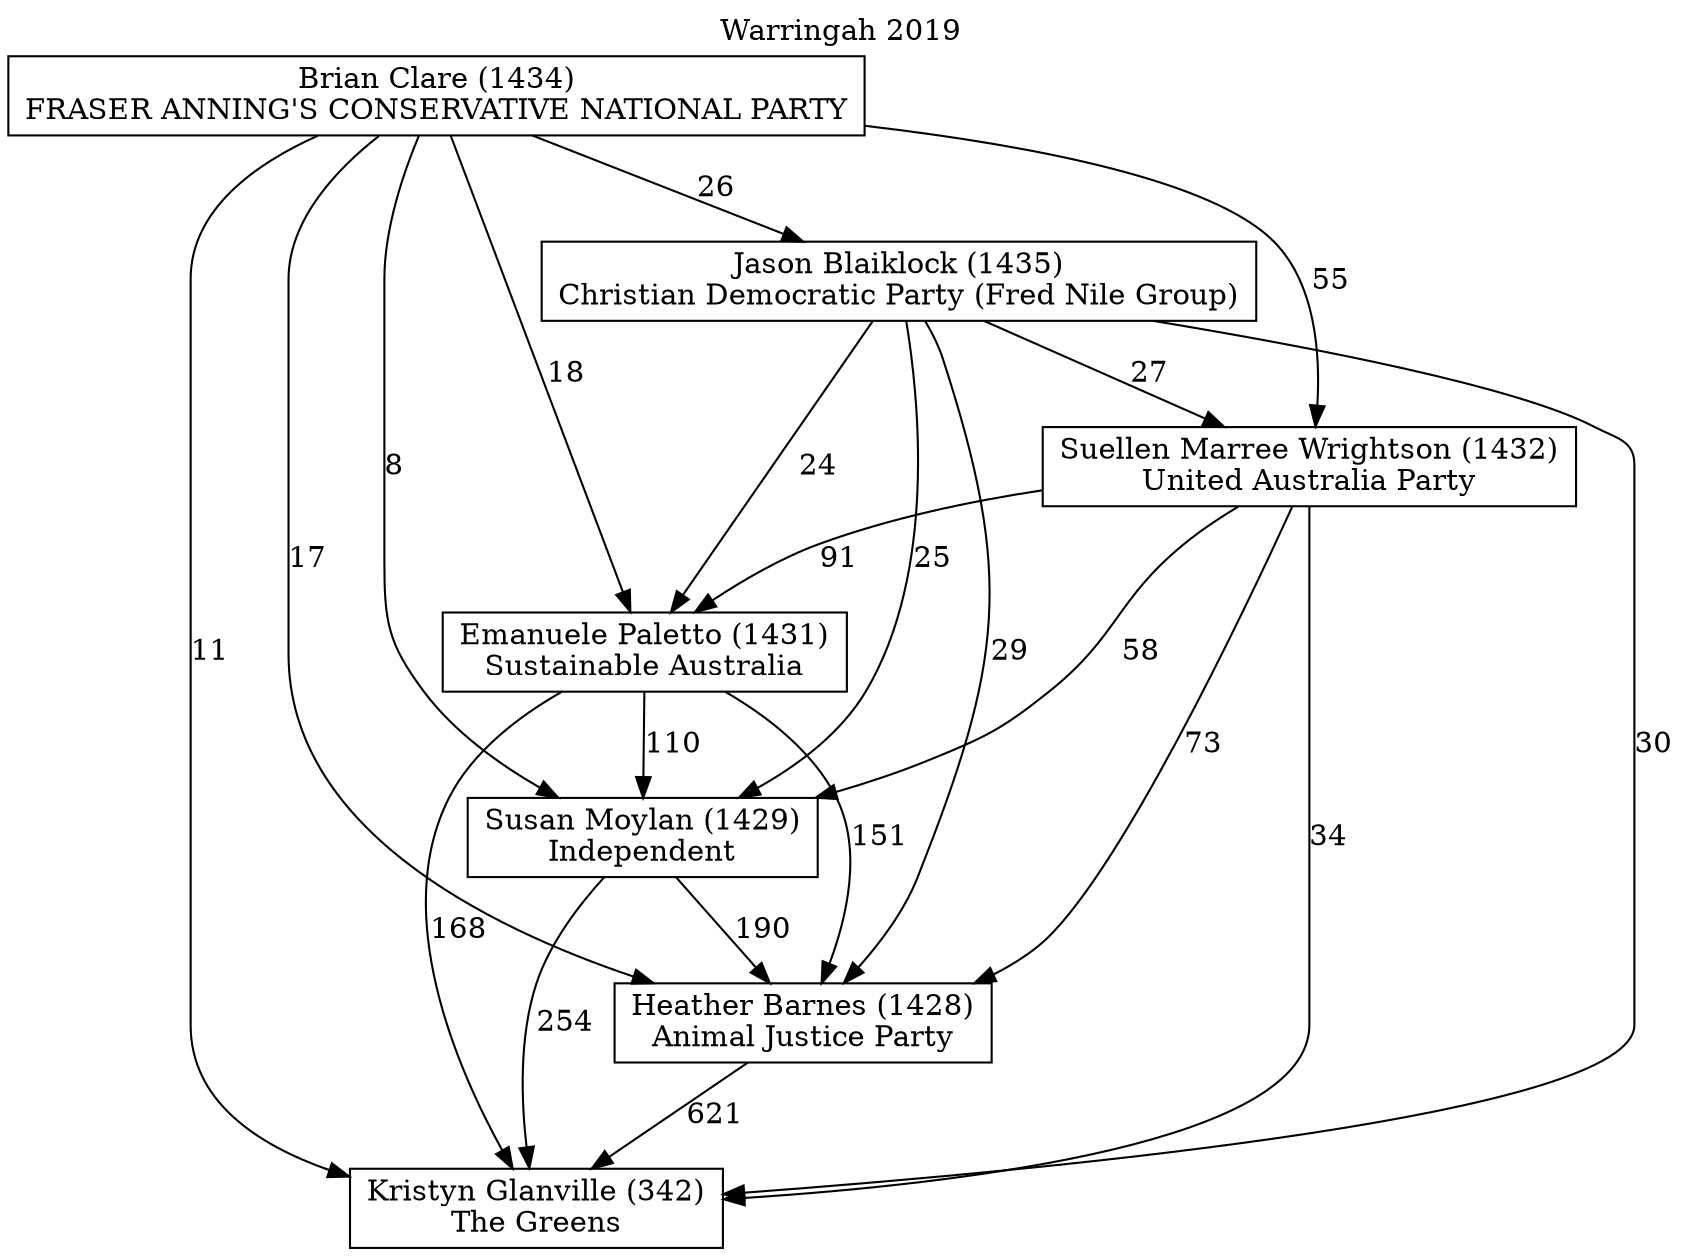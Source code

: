 // House preference flow
digraph "Kristyn Glanville (342)_Warringah_2019" {
	graph [label="Warringah 2019" labelloc=t]
	node [shape=box]
	"Kristyn Glanville (342)" [label="Kristyn Glanville (342)
The Greens"]
	"Heather Barnes (1428)" [label="Heather Barnes (1428)
Animal Justice Party"]
	"Susan Moylan (1429)" [label="Susan Moylan (1429)
Independent"]
	"Emanuele Paletto (1431)" [label="Emanuele Paletto (1431)
Sustainable Australia"]
	"Suellen Marree Wrightson (1432)" [label="Suellen Marree Wrightson (1432)
United Australia Party"]
	"Jason Blaiklock (1435)" [label="Jason Blaiklock (1435)
Christian Democratic Party (Fred Nile Group)"]
	"Brian Clare (1434)" [label="Brian Clare (1434)
FRASER ANNING'S CONSERVATIVE NATIONAL PARTY"]
	"Kristyn Glanville (342)" [label="Kristyn Glanville (342)
The Greens"]
	"Susan Moylan (1429)" [label="Susan Moylan (1429)
Independent"]
	"Emanuele Paletto (1431)" [label="Emanuele Paletto (1431)
Sustainable Australia"]
	"Suellen Marree Wrightson (1432)" [label="Suellen Marree Wrightson (1432)
United Australia Party"]
	"Jason Blaiklock (1435)" [label="Jason Blaiklock (1435)
Christian Democratic Party (Fred Nile Group)"]
	"Brian Clare (1434)" [label="Brian Clare (1434)
FRASER ANNING'S CONSERVATIVE NATIONAL PARTY"]
	"Kristyn Glanville (342)" [label="Kristyn Glanville (342)
The Greens"]
	"Emanuele Paletto (1431)" [label="Emanuele Paletto (1431)
Sustainable Australia"]
	"Suellen Marree Wrightson (1432)" [label="Suellen Marree Wrightson (1432)
United Australia Party"]
	"Jason Blaiklock (1435)" [label="Jason Blaiklock (1435)
Christian Democratic Party (Fred Nile Group)"]
	"Brian Clare (1434)" [label="Brian Clare (1434)
FRASER ANNING'S CONSERVATIVE NATIONAL PARTY"]
	"Kristyn Glanville (342)" [label="Kristyn Glanville (342)
The Greens"]
	"Suellen Marree Wrightson (1432)" [label="Suellen Marree Wrightson (1432)
United Australia Party"]
	"Jason Blaiklock (1435)" [label="Jason Blaiklock (1435)
Christian Democratic Party (Fred Nile Group)"]
	"Brian Clare (1434)" [label="Brian Clare (1434)
FRASER ANNING'S CONSERVATIVE NATIONAL PARTY"]
	"Kristyn Glanville (342)" [label="Kristyn Glanville (342)
The Greens"]
	"Jason Blaiklock (1435)" [label="Jason Blaiklock (1435)
Christian Democratic Party (Fred Nile Group)"]
	"Brian Clare (1434)" [label="Brian Clare (1434)
FRASER ANNING'S CONSERVATIVE NATIONAL PARTY"]
	"Kristyn Glanville (342)" [label="Kristyn Glanville (342)
The Greens"]
	"Brian Clare (1434)" [label="Brian Clare (1434)
FRASER ANNING'S CONSERVATIVE NATIONAL PARTY"]
	"Brian Clare (1434)" [label="Brian Clare (1434)
FRASER ANNING'S CONSERVATIVE NATIONAL PARTY"]
	"Jason Blaiklock (1435)" [label="Jason Blaiklock (1435)
Christian Democratic Party (Fred Nile Group)"]
	"Brian Clare (1434)" [label="Brian Clare (1434)
FRASER ANNING'S CONSERVATIVE NATIONAL PARTY"]
	"Brian Clare (1434)" [label="Brian Clare (1434)
FRASER ANNING'S CONSERVATIVE NATIONAL PARTY"]
	"Suellen Marree Wrightson (1432)" [label="Suellen Marree Wrightson (1432)
United Australia Party"]
	"Jason Blaiklock (1435)" [label="Jason Blaiklock (1435)
Christian Democratic Party (Fred Nile Group)"]
	"Brian Clare (1434)" [label="Brian Clare (1434)
FRASER ANNING'S CONSERVATIVE NATIONAL PARTY"]
	"Suellen Marree Wrightson (1432)" [label="Suellen Marree Wrightson (1432)
United Australia Party"]
	"Brian Clare (1434)" [label="Brian Clare (1434)
FRASER ANNING'S CONSERVATIVE NATIONAL PARTY"]
	"Brian Clare (1434)" [label="Brian Clare (1434)
FRASER ANNING'S CONSERVATIVE NATIONAL PARTY"]
	"Jason Blaiklock (1435)" [label="Jason Blaiklock (1435)
Christian Democratic Party (Fred Nile Group)"]
	"Brian Clare (1434)" [label="Brian Clare (1434)
FRASER ANNING'S CONSERVATIVE NATIONAL PARTY"]
	"Brian Clare (1434)" [label="Brian Clare (1434)
FRASER ANNING'S CONSERVATIVE NATIONAL PARTY"]
	"Emanuele Paletto (1431)" [label="Emanuele Paletto (1431)
Sustainable Australia"]
	"Suellen Marree Wrightson (1432)" [label="Suellen Marree Wrightson (1432)
United Australia Party"]
	"Jason Blaiklock (1435)" [label="Jason Blaiklock (1435)
Christian Democratic Party (Fred Nile Group)"]
	"Brian Clare (1434)" [label="Brian Clare (1434)
FRASER ANNING'S CONSERVATIVE NATIONAL PARTY"]
	"Emanuele Paletto (1431)" [label="Emanuele Paletto (1431)
Sustainable Australia"]
	"Jason Blaiklock (1435)" [label="Jason Blaiklock (1435)
Christian Democratic Party (Fred Nile Group)"]
	"Brian Clare (1434)" [label="Brian Clare (1434)
FRASER ANNING'S CONSERVATIVE NATIONAL PARTY"]
	"Emanuele Paletto (1431)" [label="Emanuele Paletto (1431)
Sustainable Australia"]
	"Brian Clare (1434)" [label="Brian Clare (1434)
FRASER ANNING'S CONSERVATIVE NATIONAL PARTY"]
	"Brian Clare (1434)" [label="Brian Clare (1434)
FRASER ANNING'S CONSERVATIVE NATIONAL PARTY"]
	"Jason Blaiklock (1435)" [label="Jason Blaiklock (1435)
Christian Democratic Party (Fred Nile Group)"]
	"Brian Clare (1434)" [label="Brian Clare (1434)
FRASER ANNING'S CONSERVATIVE NATIONAL PARTY"]
	"Brian Clare (1434)" [label="Brian Clare (1434)
FRASER ANNING'S CONSERVATIVE NATIONAL PARTY"]
	"Suellen Marree Wrightson (1432)" [label="Suellen Marree Wrightson (1432)
United Australia Party"]
	"Jason Blaiklock (1435)" [label="Jason Blaiklock (1435)
Christian Democratic Party (Fred Nile Group)"]
	"Brian Clare (1434)" [label="Brian Clare (1434)
FRASER ANNING'S CONSERVATIVE NATIONAL PARTY"]
	"Suellen Marree Wrightson (1432)" [label="Suellen Marree Wrightson (1432)
United Australia Party"]
	"Brian Clare (1434)" [label="Brian Clare (1434)
FRASER ANNING'S CONSERVATIVE NATIONAL PARTY"]
	"Brian Clare (1434)" [label="Brian Clare (1434)
FRASER ANNING'S CONSERVATIVE NATIONAL PARTY"]
	"Jason Blaiklock (1435)" [label="Jason Blaiklock (1435)
Christian Democratic Party (Fred Nile Group)"]
	"Brian Clare (1434)" [label="Brian Clare (1434)
FRASER ANNING'S CONSERVATIVE NATIONAL PARTY"]
	"Brian Clare (1434)" [label="Brian Clare (1434)
FRASER ANNING'S CONSERVATIVE NATIONAL PARTY"]
	"Susan Moylan (1429)" [label="Susan Moylan (1429)
Independent"]
	"Emanuele Paletto (1431)" [label="Emanuele Paletto (1431)
Sustainable Australia"]
	"Suellen Marree Wrightson (1432)" [label="Suellen Marree Wrightson (1432)
United Australia Party"]
	"Jason Blaiklock (1435)" [label="Jason Blaiklock (1435)
Christian Democratic Party (Fred Nile Group)"]
	"Brian Clare (1434)" [label="Brian Clare (1434)
FRASER ANNING'S CONSERVATIVE NATIONAL PARTY"]
	"Susan Moylan (1429)" [label="Susan Moylan (1429)
Independent"]
	"Suellen Marree Wrightson (1432)" [label="Suellen Marree Wrightson (1432)
United Australia Party"]
	"Jason Blaiklock (1435)" [label="Jason Blaiklock (1435)
Christian Democratic Party (Fred Nile Group)"]
	"Brian Clare (1434)" [label="Brian Clare (1434)
FRASER ANNING'S CONSERVATIVE NATIONAL PARTY"]
	"Susan Moylan (1429)" [label="Susan Moylan (1429)
Independent"]
	"Jason Blaiklock (1435)" [label="Jason Blaiklock (1435)
Christian Democratic Party (Fred Nile Group)"]
	"Brian Clare (1434)" [label="Brian Clare (1434)
FRASER ANNING'S CONSERVATIVE NATIONAL PARTY"]
	"Susan Moylan (1429)" [label="Susan Moylan (1429)
Independent"]
	"Brian Clare (1434)" [label="Brian Clare (1434)
FRASER ANNING'S CONSERVATIVE NATIONAL PARTY"]
	"Brian Clare (1434)" [label="Brian Clare (1434)
FRASER ANNING'S CONSERVATIVE NATIONAL PARTY"]
	"Jason Blaiklock (1435)" [label="Jason Blaiklock (1435)
Christian Democratic Party (Fred Nile Group)"]
	"Brian Clare (1434)" [label="Brian Clare (1434)
FRASER ANNING'S CONSERVATIVE NATIONAL PARTY"]
	"Brian Clare (1434)" [label="Brian Clare (1434)
FRASER ANNING'S CONSERVATIVE NATIONAL PARTY"]
	"Suellen Marree Wrightson (1432)" [label="Suellen Marree Wrightson (1432)
United Australia Party"]
	"Jason Blaiklock (1435)" [label="Jason Blaiklock (1435)
Christian Democratic Party (Fred Nile Group)"]
	"Brian Clare (1434)" [label="Brian Clare (1434)
FRASER ANNING'S CONSERVATIVE NATIONAL PARTY"]
	"Suellen Marree Wrightson (1432)" [label="Suellen Marree Wrightson (1432)
United Australia Party"]
	"Brian Clare (1434)" [label="Brian Clare (1434)
FRASER ANNING'S CONSERVATIVE NATIONAL PARTY"]
	"Brian Clare (1434)" [label="Brian Clare (1434)
FRASER ANNING'S CONSERVATIVE NATIONAL PARTY"]
	"Jason Blaiklock (1435)" [label="Jason Blaiklock (1435)
Christian Democratic Party (Fred Nile Group)"]
	"Brian Clare (1434)" [label="Brian Clare (1434)
FRASER ANNING'S CONSERVATIVE NATIONAL PARTY"]
	"Brian Clare (1434)" [label="Brian Clare (1434)
FRASER ANNING'S CONSERVATIVE NATIONAL PARTY"]
	"Emanuele Paletto (1431)" [label="Emanuele Paletto (1431)
Sustainable Australia"]
	"Suellen Marree Wrightson (1432)" [label="Suellen Marree Wrightson (1432)
United Australia Party"]
	"Jason Blaiklock (1435)" [label="Jason Blaiklock (1435)
Christian Democratic Party (Fred Nile Group)"]
	"Brian Clare (1434)" [label="Brian Clare (1434)
FRASER ANNING'S CONSERVATIVE NATIONAL PARTY"]
	"Emanuele Paletto (1431)" [label="Emanuele Paletto (1431)
Sustainable Australia"]
	"Jason Blaiklock (1435)" [label="Jason Blaiklock (1435)
Christian Democratic Party (Fred Nile Group)"]
	"Brian Clare (1434)" [label="Brian Clare (1434)
FRASER ANNING'S CONSERVATIVE NATIONAL PARTY"]
	"Emanuele Paletto (1431)" [label="Emanuele Paletto (1431)
Sustainable Australia"]
	"Brian Clare (1434)" [label="Brian Clare (1434)
FRASER ANNING'S CONSERVATIVE NATIONAL PARTY"]
	"Brian Clare (1434)" [label="Brian Clare (1434)
FRASER ANNING'S CONSERVATIVE NATIONAL PARTY"]
	"Jason Blaiklock (1435)" [label="Jason Blaiklock (1435)
Christian Democratic Party (Fred Nile Group)"]
	"Brian Clare (1434)" [label="Brian Clare (1434)
FRASER ANNING'S CONSERVATIVE NATIONAL PARTY"]
	"Brian Clare (1434)" [label="Brian Clare (1434)
FRASER ANNING'S CONSERVATIVE NATIONAL PARTY"]
	"Suellen Marree Wrightson (1432)" [label="Suellen Marree Wrightson (1432)
United Australia Party"]
	"Jason Blaiklock (1435)" [label="Jason Blaiklock (1435)
Christian Democratic Party (Fred Nile Group)"]
	"Brian Clare (1434)" [label="Brian Clare (1434)
FRASER ANNING'S CONSERVATIVE NATIONAL PARTY"]
	"Suellen Marree Wrightson (1432)" [label="Suellen Marree Wrightson (1432)
United Australia Party"]
	"Brian Clare (1434)" [label="Brian Clare (1434)
FRASER ANNING'S CONSERVATIVE NATIONAL PARTY"]
	"Brian Clare (1434)" [label="Brian Clare (1434)
FRASER ANNING'S CONSERVATIVE NATIONAL PARTY"]
	"Jason Blaiklock (1435)" [label="Jason Blaiklock (1435)
Christian Democratic Party (Fred Nile Group)"]
	"Brian Clare (1434)" [label="Brian Clare (1434)
FRASER ANNING'S CONSERVATIVE NATIONAL PARTY"]
	"Brian Clare (1434)" [label="Brian Clare (1434)
FRASER ANNING'S CONSERVATIVE NATIONAL PARTY"]
	"Heather Barnes (1428)" [label="Heather Barnes (1428)
Animal Justice Party"]
	"Susan Moylan (1429)" [label="Susan Moylan (1429)
Independent"]
	"Emanuele Paletto (1431)" [label="Emanuele Paletto (1431)
Sustainable Australia"]
	"Suellen Marree Wrightson (1432)" [label="Suellen Marree Wrightson (1432)
United Australia Party"]
	"Jason Blaiklock (1435)" [label="Jason Blaiklock (1435)
Christian Democratic Party (Fred Nile Group)"]
	"Brian Clare (1434)" [label="Brian Clare (1434)
FRASER ANNING'S CONSERVATIVE NATIONAL PARTY"]
	"Heather Barnes (1428)" [label="Heather Barnes (1428)
Animal Justice Party"]
	"Emanuele Paletto (1431)" [label="Emanuele Paletto (1431)
Sustainable Australia"]
	"Suellen Marree Wrightson (1432)" [label="Suellen Marree Wrightson (1432)
United Australia Party"]
	"Jason Blaiklock (1435)" [label="Jason Blaiklock (1435)
Christian Democratic Party (Fred Nile Group)"]
	"Brian Clare (1434)" [label="Brian Clare (1434)
FRASER ANNING'S CONSERVATIVE NATIONAL PARTY"]
	"Heather Barnes (1428)" [label="Heather Barnes (1428)
Animal Justice Party"]
	"Suellen Marree Wrightson (1432)" [label="Suellen Marree Wrightson (1432)
United Australia Party"]
	"Jason Blaiklock (1435)" [label="Jason Blaiklock (1435)
Christian Democratic Party (Fred Nile Group)"]
	"Brian Clare (1434)" [label="Brian Clare (1434)
FRASER ANNING'S CONSERVATIVE NATIONAL PARTY"]
	"Heather Barnes (1428)" [label="Heather Barnes (1428)
Animal Justice Party"]
	"Jason Blaiklock (1435)" [label="Jason Blaiklock (1435)
Christian Democratic Party (Fred Nile Group)"]
	"Brian Clare (1434)" [label="Brian Clare (1434)
FRASER ANNING'S CONSERVATIVE NATIONAL PARTY"]
	"Heather Barnes (1428)" [label="Heather Barnes (1428)
Animal Justice Party"]
	"Brian Clare (1434)" [label="Brian Clare (1434)
FRASER ANNING'S CONSERVATIVE NATIONAL PARTY"]
	"Brian Clare (1434)" [label="Brian Clare (1434)
FRASER ANNING'S CONSERVATIVE NATIONAL PARTY"]
	"Jason Blaiklock (1435)" [label="Jason Blaiklock (1435)
Christian Democratic Party (Fred Nile Group)"]
	"Brian Clare (1434)" [label="Brian Clare (1434)
FRASER ANNING'S CONSERVATIVE NATIONAL PARTY"]
	"Brian Clare (1434)" [label="Brian Clare (1434)
FRASER ANNING'S CONSERVATIVE NATIONAL PARTY"]
	"Suellen Marree Wrightson (1432)" [label="Suellen Marree Wrightson (1432)
United Australia Party"]
	"Jason Blaiklock (1435)" [label="Jason Blaiklock (1435)
Christian Democratic Party (Fred Nile Group)"]
	"Brian Clare (1434)" [label="Brian Clare (1434)
FRASER ANNING'S CONSERVATIVE NATIONAL PARTY"]
	"Suellen Marree Wrightson (1432)" [label="Suellen Marree Wrightson (1432)
United Australia Party"]
	"Brian Clare (1434)" [label="Brian Clare (1434)
FRASER ANNING'S CONSERVATIVE NATIONAL PARTY"]
	"Brian Clare (1434)" [label="Brian Clare (1434)
FRASER ANNING'S CONSERVATIVE NATIONAL PARTY"]
	"Jason Blaiklock (1435)" [label="Jason Blaiklock (1435)
Christian Democratic Party (Fred Nile Group)"]
	"Brian Clare (1434)" [label="Brian Clare (1434)
FRASER ANNING'S CONSERVATIVE NATIONAL PARTY"]
	"Brian Clare (1434)" [label="Brian Clare (1434)
FRASER ANNING'S CONSERVATIVE NATIONAL PARTY"]
	"Emanuele Paletto (1431)" [label="Emanuele Paletto (1431)
Sustainable Australia"]
	"Suellen Marree Wrightson (1432)" [label="Suellen Marree Wrightson (1432)
United Australia Party"]
	"Jason Blaiklock (1435)" [label="Jason Blaiklock (1435)
Christian Democratic Party (Fred Nile Group)"]
	"Brian Clare (1434)" [label="Brian Clare (1434)
FRASER ANNING'S CONSERVATIVE NATIONAL PARTY"]
	"Emanuele Paletto (1431)" [label="Emanuele Paletto (1431)
Sustainable Australia"]
	"Jason Blaiklock (1435)" [label="Jason Blaiklock (1435)
Christian Democratic Party (Fred Nile Group)"]
	"Brian Clare (1434)" [label="Brian Clare (1434)
FRASER ANNING'S CONSERVATIVE NATIONAL PARTY"]
	"Emanuele Paletto (1431)" [label="Emanuele Paletto (1431)
Sustainable Australia"]
	"Brian Clare (1434)" [label="Brian Clare (1434)
FRASER ANNING'S CONSERVATIVE NATIONAL PARTY"]
	"Brian Clare (1434)" [label="Brian Clare (1434)
FRASER ANNING'S CONSERVATIVE NATIONAL PARTY"]
	"Jason Blaiklock (1435)" [label="Jason Blaiklock (1435)
Christian Democratic Party (Fred Nile Group)"]
	"Brian Clare (1434)" [label="Brian Clare (1434)
FRASER ANNING'S CONSERVATIVE NATIONAL PARTY"]
	"Brian Clare (1434)" [label="Brian Clare (1434)
FRASER ANNING'S CONSERVATIVE NATIONAL PARTY"]
	"Suellen Marree Wrightson (1432)" [label="Suellen Marree Wrightson (1432)
United Australia Party"]
	"Jason Blaiklock (1435)" [label="Jason Blaiklock (1435)
Christian Democratic Party (Fred Nile Group)"]
	"Brian Clare (1434)" [label="Brian Clare (1434)
FRASER ANNING'S CONSERVATIVE NATIONAL PARTY"]
	"Suellen Marree Wrightson (1432)" [label="Suellen Marree Wrightson (1432)
United Australia Party"]
	"Brian Clare (1434)" [label="Brian Clare (1434)
FRASER ANNING'S CONSERVATIVE NATIONAL PARTY"]
	"Brian Clare (1434)" [label="Brian Clare (1434)
FRASER ANNING'S CONSERVATIVE NATIONAL PARTY"]
	"Jason Blaiklock (1435)" [label="Jason Blaiklock (1435)
Christian Democratic Party (Fred Nile Group)"]
	"Brian Clare (1434)" [label="Brian Clare (1434)
FRASER ANNING'S CONSERVATIVE NATIONAL PARTY"]
	"Brian Clare (1434)" [label="Brian Clare (1434)
FRASER ANNING'S CONSERVATIVE NATIONAL PARTY"]
	"Susan Moylan (1429)" [label="Susan Moylan (1429)
Independent"]
	"Emanuele Paletto (1431)" [label="Emanuele Paletto (1431)
Sustainable Australia"]
	"Suellen Marree Wrightson (1432)" [label="Suellen Marree Wrightson (1432)
United Australia Party"]
	"Jason Blaiklock (1435)" [label="Jason Blaiklock (1435)
Christian Democratic Party (Fred Nile Group)"]
	"Brian Clare (1434)" [label="Brian Clare (1434)
FRASER ANNING'S CONSERVATIVE NATIONAL PARTY"]
	"Susan Moylan (1429)" [label="Susan Moylan (1429)
Independent"]
	"Suellen Marree Wrightson (1432)" [label="Suellen Marree Wrightson (1432)
United Australia Party"]
	"Jason Blaiklock (1435)" [label="Jason Blaiklock (1435)
Christian Democratic Party (Fred Nile Group)"]
	"Brian Clare (1434)" [label="Brian Clare (1434)
FRASER ANNING'S CONSERVATIVE NATIONAL PARTY"]
	"Susan Moylan (1429)" [label="Susan Moylan (1429)
Independent"]
	"Jason Blaiklock (1435)" [label="Jason Blaiklock (1435)
Christian Democratic Party (Fred Nile Group)"]
	"Brian Clare (1434)" [label="Brian Clare (1434)
FRASER ANNING'S CONSERVATIVE NATIONAL PARTY"]
	"Susan Moylan (1429)" [label="Susan Moylan (1429)
Independent"]
	"Brian Clare (1434)" [label="Brian Clare (1434)
FRASER ANNING'S CONSERVATIVE NATIONAL PARTY"]
	"Brian Clare (1434)" [label="Brian Clare (1434)
FRASER ANNING'S CONSERVATIVE NATIONAL PARTY"]
	"Jason Blaiklock (1435)" [label="Jason Blaiklock (1435)
Christian Democratic Party (Fred Nile Group)"]
	"Brian Clare (1434)" [label="Brian Clare (1434)
FRASER ANNING'S CONSERVATIVE NATIONAL PARTY"]
	"Brian Clare (1434)" [label="Brian Clare (1434)
FRASER ANNING'S CONSERVATIVE NATIONAL PARTY"]
	"Suellen Marree Wrightson (1432)" [label="Suellen Marree Wrightson (1432)
United Australia Party"]
	"Jason Blaiklock (1435)" [label="Jason Blaiklock (1435)
Christian Democratic Party (Fred Nile Group)"]
	"Brian Clare (1434)" [label="Brian Clare (1434)
FRASER ANNING'S CONSERVATIVE NATIONAL PARTY"]
	"Suellen Marree Wrightson (1432)" [label="Suellen Marree Wrightson (1432)
United Australia Party"]
	"Brian Clare (1434)" [label="Brian Clare (1434)
FRASER ANNING'S CONSERVATIVE NATIONAL PARTY"]
	"Brian Clare (1434)" [label="Brian Clare (1434)
FRASER ANNING'S CONSERVATIVE NATIONAL PARTY"]
	"Jason Blaiklock (1435)" [label="Jason Blaiklock (1435)
Christian Democratic Party (Fred Nile Group)"]
	"Brian Clare (1434)" [label="Brian Clare (1434)
FRASER ANNING'S CONSERVATIVE NATIONAL PARTY"]
	"Brian Clare (1434)" [label="Brian Clare (1434)
FRASER ANNING'S CONSERVATIVE NATIONAL PARTY"]
	"Emanuele Paletto (1431)" [label="Emanuele Paletto (1431)
Sustainable Australia"]
	"Suellen Marree Wrightson (1432)" [label="Suellen Marree Wrightson (1432)
United Australia Party"]
	"Jason Blaiklock (1435)" [label="Jason Blaiklock (1435)
Christian Democratic Party (Fred Nile Group)"]
	"Brian Clare (1434)" [label="Brian Clare (1434)
FRASER ANNING'S CONSERVATIVE NATIONAL PARTY"]
	"Emanuele Paletto (1431)" [label="Emanuele Paletto (1431)
Sustainable Australia"]
	"Jason Blaiklock (1435)" [label="Jason Blaiklock (1435)
Christian Democratic Party (Fred Nile Group)"]
	"Brian Clare (1434)" [label="Brian Clare (1434)
FRASER ANNING'S CONSERVATIVE NATIONAL PARTY"]
	"Emanuele Paletto (1431)" [label="Emanuele Paletto (1431)
Sustainable Australia"]
	"Brian Clare (1434)" [label="Brian Clare (1434)
FRASER ANNING'S CONSERVATIVE NATIONAL PARTY"]
	"Brian Clare (1434)" [label="Brian Clare (1434)
FRASER ANNING'S CONSERVATIVE NATIONAL PARTY"]
	"Jason Blaiklock (1435)" [label="Jason Blaiklock (1435)
Christian Democratic Party (Fred Nile Group)"]
	"Brian Clare (1434)" [label="Brian Clare (1434)
FRASER ANNING'S CONSERVATIVE NATIONAL PARTY"]
	"Brian Clare (1434)" [label="Brian Clare (1434)
FRASER ANNING'S CONSERVATIVE NATIONAL PARTY"]
	"Suellen Marree Wrightson (1432)" [label="Suellen Marree Wrightson (1432)
United Australia Party"]
	"Jason Blaiklock (1435)" [label="Jason Blaiklock (1435)
Christian Democratic Party (Fred Nile Group)"]
	"Brian Clare (1434)" [label="Brian Clare (1434)
FRASER ANNING'S CONSERVATIVE NATIONAL PARTY"]
	"Suellen Marree Wrightson (1432)" [label="Suellen Marree Wrightson (1432)
United Australia Party"]
	"Brian Clare (1434)" [label="Brian Clare (1434)
FRASER ANNING'S CONSERVATIVE NATIONAL PARTY"]
	"Brian Clare (1434)" [label="Brian Clare (1434)
FRASER ANNING'S CONSERVATIVE NATIONAL PARTY"]
	"Jason Blaiklock (1435)" [label="Jason Blaiklock (1435)
Christian Democratic Party (Fred Nile Group)"]
	"Brian Clare (1434)" [label="Brian Clare (1434)
FRASER ANNING'S CONSERVATIVE NATIONAL PARTY"]
	"Brian Clare (1434)" [label="Brian Clare (1434)
FRASER ANNING'S CONSERVATIVE NATIONAL PARTY"]
	"Heather Barnes (1428)" -> "Kristyn Glanville (342)" [label=621]
	"Susan Moylan (1429)" -> "Heather Barnes (1428)" [label=190]
	"Emanuele Paletto (1431)" -> "Susan Moylan (1429)" [label=110]
	"Suellen Marree Wrightson (1432)" -> "Emanuele Paletto (1431)" [label=91]
	"Jason Blaiklock (1435)" -> "Suellen Marree Wrightson (1432)" [label=27]
	"Brian Clare (1434)" -> "Jason Blaiklock (1435)" [label=26]
	"Susan Moylan (1429)" -> "Kristyn Glanville (342)" [label=254]
	"Emanuele Paletto (1431)" -> "Kristyn Glanville (342)" [label=168]
	"Suellen Marree Wrightson (1432)" -> "Kristyn Glanville (342)" [label=34]
	"Jason Blaiklock (1435)" -> "Kristyn Glanville (342)" [label=30]
	"Brian Clare (1434)" -> "Kristyn Glanville (342)" [label=11]
	"Brian Clare (1434)" -> "Suellen Marree Wrightson (1432)" [label=55]
	"Jason Blaiklock (1435)" -> "Emanuele Paletto (1431)" [label=24]
	"Brian Clare (1434)" -> "Emanuele Paletto (1431)" [label=18]
	"Suellen Marree Wrightson (1432)" -> "Susan Moylan (1429)" [label=58]
	"Jason Blaiklock (1435)" -> "Susan Moylan (1429)" [label=25]
	"Brian Clare (1434)" -> "Susan Moylan (1429)" [label=8]
	"Emanuele Paletto (1431)" -> "Heather Barnes (1428)" [label=151]
	"Suellen Marree Wrightson (1432)" -> "Heather Barnes (1428)" [label=73]
	"Jason Blaiklock (1435)" -> "Heather Barnes (1428)" [label=29]
	"Brian Clare (1434)" -> "Heather Barnes (1428)" [label=17]
}
